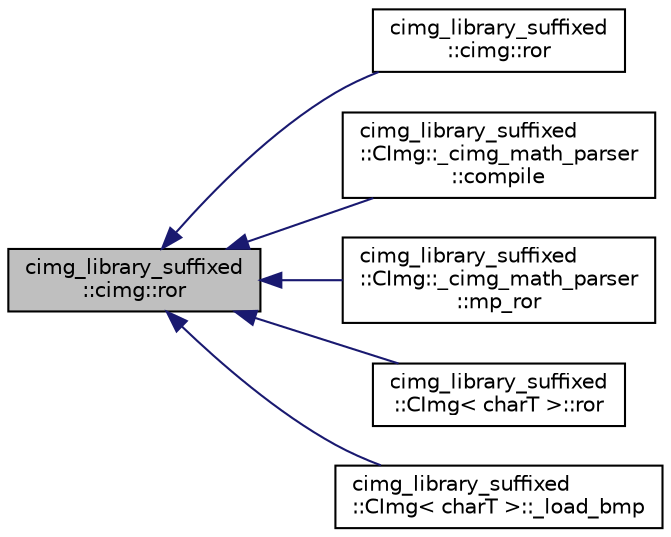 digraph "cimg_library_suffixed::cimg::ror"
{
  edge [fontname="Helvetica",fontsize="10",labelfontname="Helvetica",labelfontsize="10"];
  node [fontname="Helvetica",fontsize="10",shape=record];
  rankdir="LR";
  Node3593 [label="cimg_library_suffixed\l::cimg::ror",height=0.2,width=0.4,color="black", fillcolor="grey75", style="filled", fontcolor="black"];
  Node3593 -> Node3594 [dir="back",color="midnightblue",fontsize="10",style="solid",fontname="Helvetica"];
  Node3594 [label="cimg_library_suffixed\l::cimg::ror",height=0.2,width=0.4,color="black", fillcolor="white", style="filled",URL="$namespacecimg__library__suffixed_1_1cimg.html#a0cc69aa64bca2114676aebf2f689e5e8"];
  Node3593 -> Node3595 [dir="back",color="midnightblue",fontsize="10",style="solid",fontname="Helvetica"];
  Node3595 [label="cimg_library_suffixed\l::CImg::_cimg_math_parser\l::compile",height=0.2,width=0.4,color="black", fillcolor="white", style="filled",URL="$structcimg__library__suffixed_1_1_c_img_1_1__cimg__math__parser.html#a318c44c5d1f4f0114355f37ace87a4ae"];
  Node3593 -> Node3596 [dir="back",color="midnightblue",fontsize="10",style="solid",fontname="Helvetica"];
  Node3596 [label="cimg_library_suffixed\l::CImg::_cimg_math_parser\l::mp_ror",height=0.2,width=0.4,color="black", fillcolor="white", style="filled",URL="$structcimg__library__suffixed_1_1_c_img_1_1__cimg__math__parser.html#a511b281c46274f713e3eb4a3256459ed"];
  Node3593 -> Node3597 [dir="back",color="midnightblue",fontsize="10",style="solid",fontname="Helvetica"];
  Node3597 [label="cimg_library_suffixed\l::CImg\< charT \>::ror",height=0.2,width=0.4,color="black", fillcolor="white", style="filled",URL="$structcimg__library__suffixed_1_1_c_img.html#af98d2145c7cab1a46c6e5e1599fa2939",tooltip="Compute the bitwise right rotation of each pixel value. "];
  Node3593 -> Node3598 [dir="back",color="midnightblue",fontsize="10",style="solid",fontname="Helvetica"];
  Node3598 [label="cimg_library_suffixed\l::CImg\< charT \>::_load_bmp",height=0.2,width=0.4,color="black", fillcolor="white", style="filled",URL="$structcimg__library__suffixed_1_1_c_img.html#aa54db2f4c7251f0b2ec7e27c55f035ad"];
}
